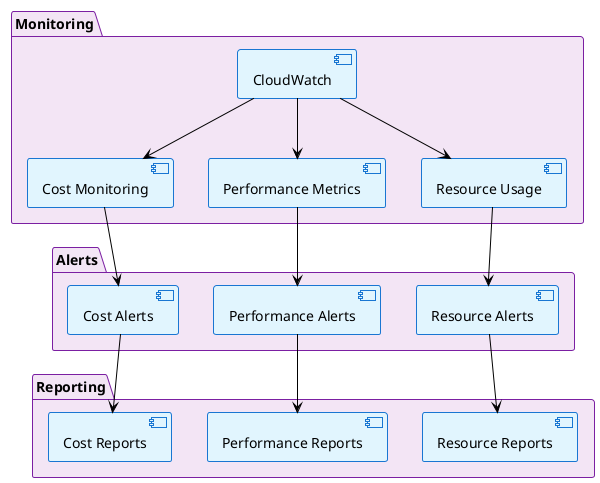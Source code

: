 @startuml Performance Monitoring
!theme plain
skinparam backgroundColor #FFFFFF
skinparam component {
    BackgroundColor #E1F5FE
    BorderColor #1976D2
    FontColor #000000
}
skinparam package {
    BackgroundColor #F3E5F5
    BorderColor #7B1FA2
    FontColor #000000
}

package "Monitoring" {
    [CloudWatch] as CW
    [Cost Monitoring] as Cost
    [Performance Metrics] as Perf
    [Resource Usage] as Resource
}

package "Alerts" {
    [Cost Alerts] as CostAlert
    [Performance Alerts] as PerfAlert
    [Resource Alerts] as ResourceAlert
}

package "Reporting" {
    [Cost Reports] as CostReport
    [Performance Reports] as PerfReport
    [Resource Reports] as ResourceReport
}

CW --> Cost
CW --> Perf
CW --> Resource

Cost --> CostAlert
Perf --> PerfAlert
Resource --> ResourceAlert

CostAlert --> CostReport
PerfAlert --> PerfReport
ResourceAlert --> ResourceReport
@enduml
